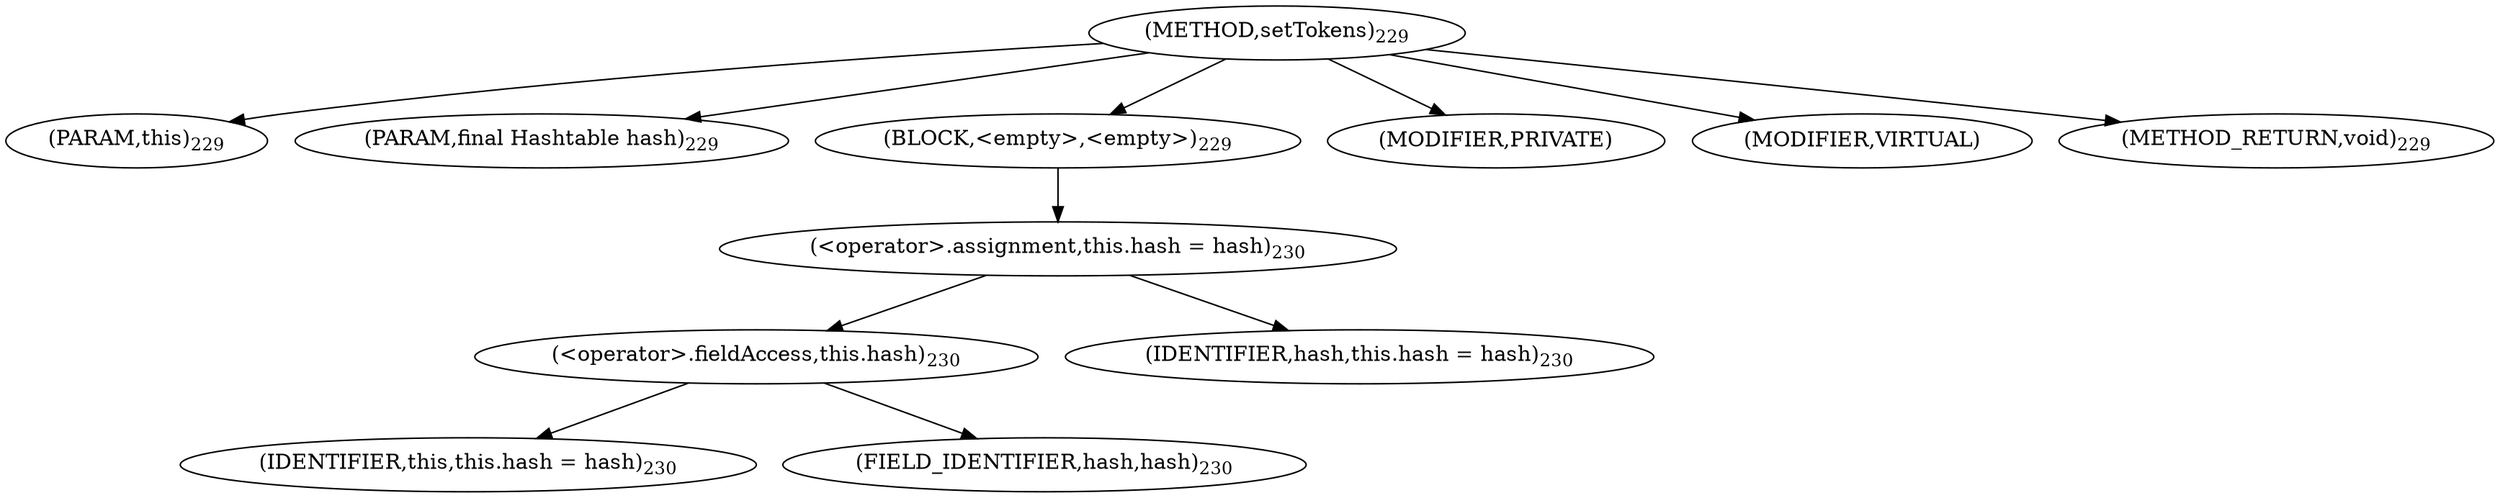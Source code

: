digraph "setTokens" {  
"373" [label = <(METHOD,setTokens)<SUB>229</SUB>> ]
"21" [label = <(PARAM,this)<SUB>229</SUB>> ]
"374" [label = <(PARAM,final Hashtable hash)<SUB>229</SUB>> ]
"375" [label = <(BLOCK,&lt;empty&gt;,&lt;empty&gt;)<SUB>229</SUB>> ]
"376" [label = <(&lt;operator&gt;.assignment,this.hash = hash)<SUB>230</SUB>> ]
"377" [label = <(&lt;operator&gt;.fieldAccess,this.hash)<SUB>230</SUB>> ]
"20" [label = <(IDENTIFIER,this,this.hash = hash)<SUB>230</SUB>> ]
"378" [label = <(FIELD_IDENTIFIER,hash,hash)<SUB>230</SUB>> ]
"379" [label = <(IDENTIFIER,hash,this.hash = hash)<SUB>230</SUB>> ]
"380" [label = <(MODIFIER,PRIVATE)> ]
"381" [label = <(MODIFIER,VIRTUAL)> ]
"382" [label = <(METHOD_RETURN,void)<SUB>229</SUB>> ]
  "373" -> "21" 
  "373" -> "374" 
  "373" -> "375" 
  "373" -> "380" 
  "373" -> "381" 
  "373" -> "382" 
  "375" -> "376" 
  "376" -> "377" 
  "376" -> "379" 
  "377" -> "20" 
  "377" -> "378" 
}
